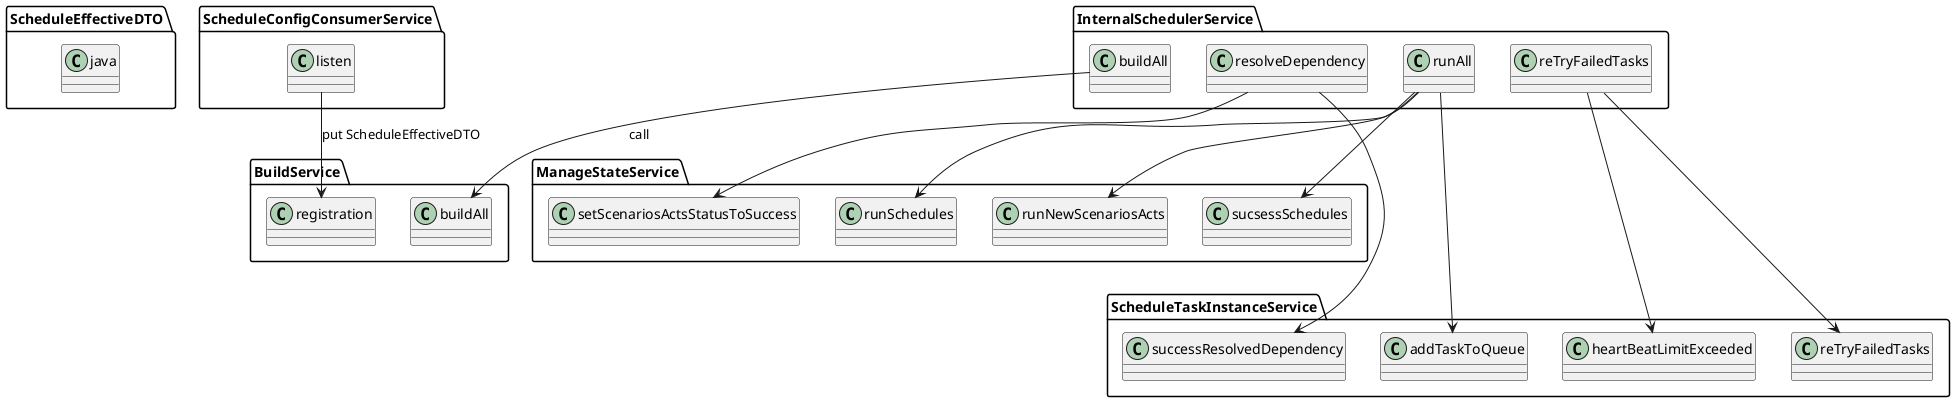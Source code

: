 @startuml

class ScheduleEffectiveDTO.java

ScheduleConfigConsumerService.listen -->   BuildService.registration : put ScheduleEffectiveDTO

InternalSchedulerService.buildAll --> BuildService.buildAll : call




InternalSchedulerService.resolveDependency -->ManageStateService.setScenariosActsStatusToSuccess
InternalSchedulerService.resolveDependency --->ScheduleTaskInstanceService.successResolvedDependency

'ScheduleConfigConsumerService.listen -> BuildService.findAndRegisterNewSchedule : scheduleEffectiveDTO

'InternalSchedulerService.java -> BuildService

InternalSchedulerService.runAll -->		ManageStateService.sucsessSchedules

InternalSchedulerService.runAll -->		ManageStateService.runSchedules
InternalSchedulerService.runAll -->		ManageStateService.runNewScenariosActs
InternalSchedulerService.runAll --->		ScheduleTaskInstanceService.addTaskToQueue

InternalSchedulerService.reTryFailedTasks ---> ScheduleTaskInstanceService.heartBeatLimitExceeded
InternalSchedulerService.reTryFailedTasks ---> ScheduleTaskInstanceService.reTryFailedTasks


@enduml

